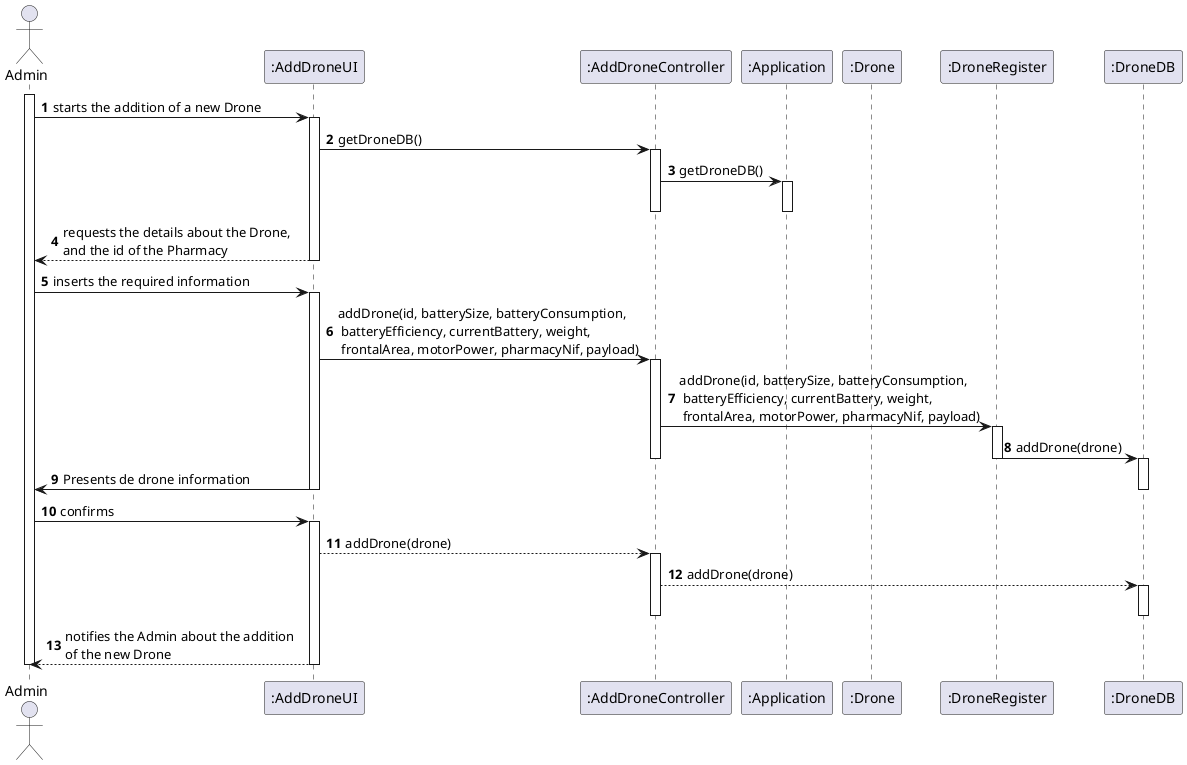 @startuml
autonumber

actor "Admin" as ADM
participant ":AddDroneUI" as UI
participant ":AddDroneController" as CTRL
participant ":Application" as SYS
participant ":Drone" as SCO
participant ":DroneRegister" as SCOR
participant ":DroneDB" as SCDB

activate ADM
ADM -> UI : starts the addition of a new Drone
activate UI

UI -> CTRL : getDroneDB()
activate CTRL

CTRL -> SYS : getDroneDB()
activate SYS
deactivate SYS

deactivate CTRL

UI --> ADM : requests the details about the Drone, \nand the id of the Pharmacy
deactivate UI

ADM -> UI : inserts the required information
activate UI

UI -> CTRL : addDrone(id, batterySize, batteryConsumption,\n batteryEfficiency, currentBattery, weight,\n frontalArea, motorPower, pharmacyNif, payload)
activate CTRL

CTRL -> SCOR : addDrone(id, batterySize, batteryConsumption,\n batteryEfficiency, currentBattery, weight,\n frontalArea, motorPower, pharmacyNif, payload)
activate SCOR

SCOR -> SCDB : addDrone(drone)
deactivate SCOR
activate SCDB


deactivate CTRL

UI ->ADM:Presents de drone information
deactivate SCDB
deactivate UI

ADM -> UI : confirms
activate UI
UI-->CTRL:addDrone(drone)
activate CTRL
CTRL-->SCDB:addDrone(drone)
activate SCDB
deactivate SCDB
deactivate CTRL


UI --> ADM : notifies the Admin about the addition \nof the new Drone
deactivate UI

deactivate ADM
@enduml
